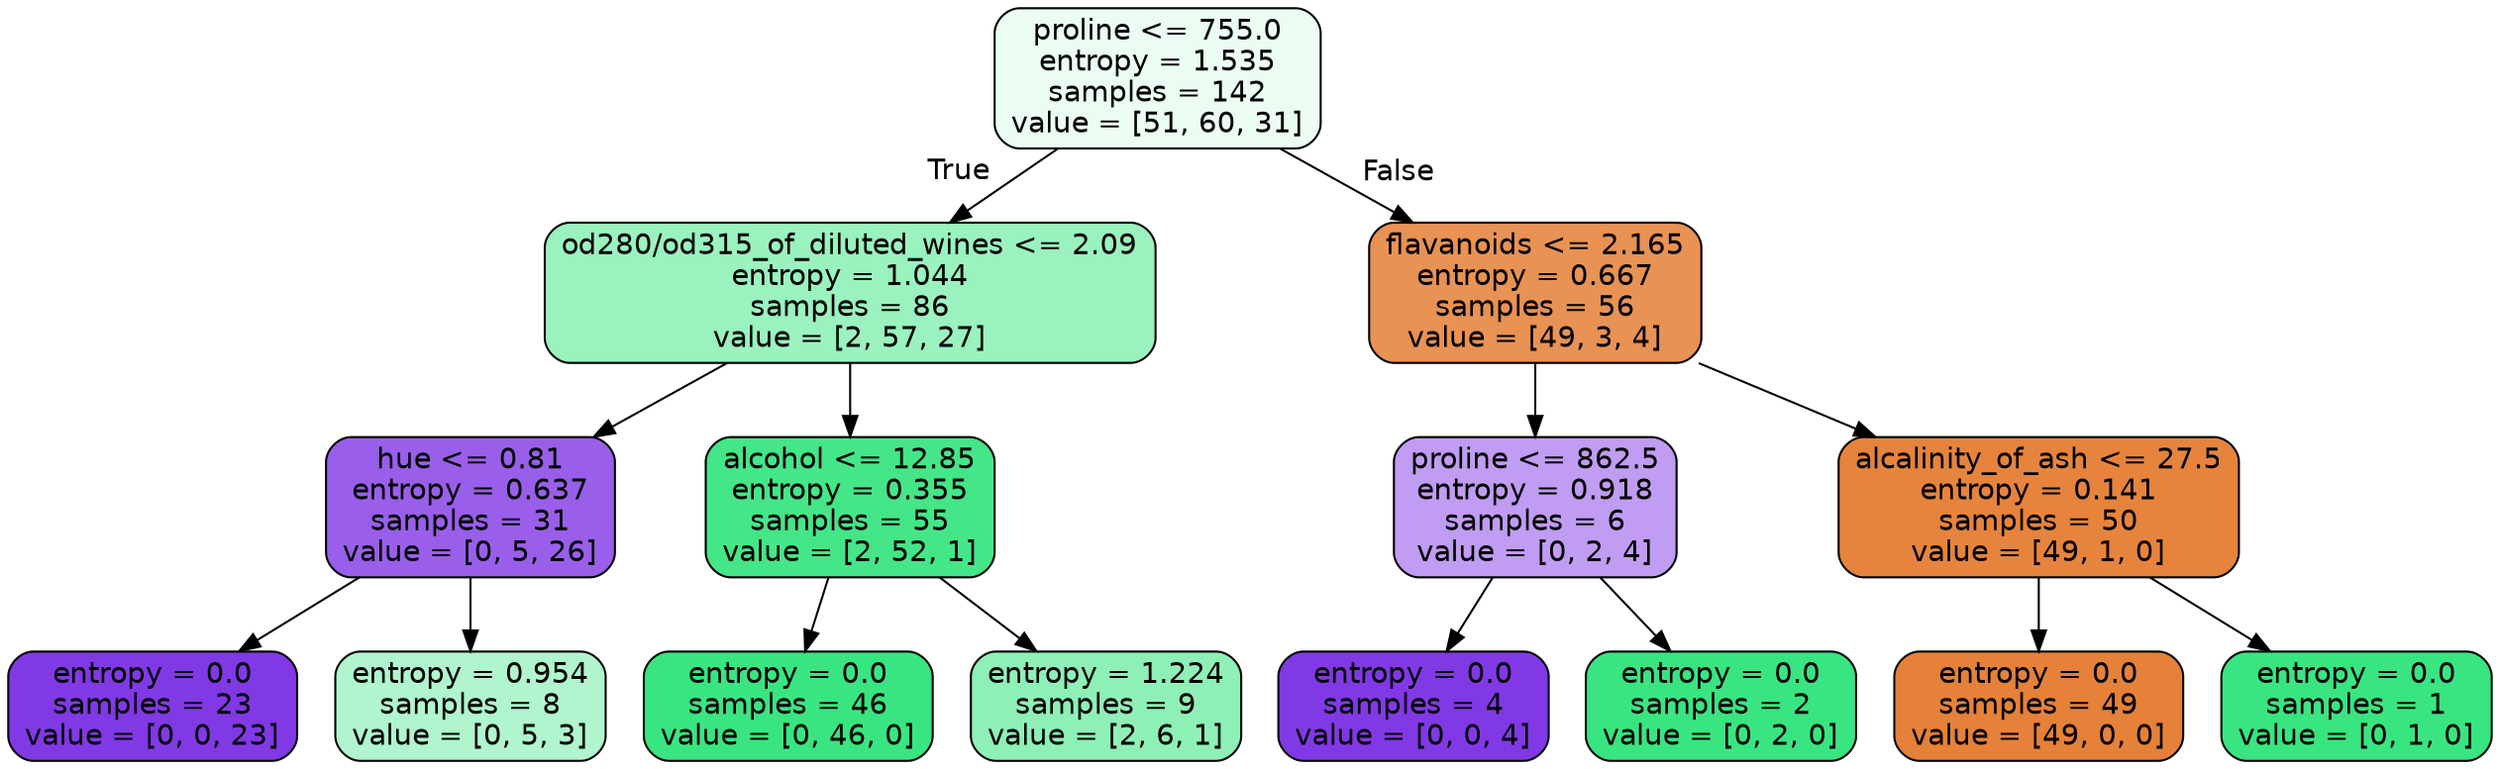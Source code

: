 digraph Tree {
node [shape=box, style="filled, rounded", color="black", fontname=helvetica] ;
edge [fontname=helvetica] ;
0 [label="proline <= 755.0\nentropy = 1.535\nsamples = 142\nvalue = [51, 60, 31]", fillcolor="#ebfcf3"] ;
1 [label="od280/od315_of_diluted_wines <= 2.09\nentropy = 1.044\nsamples = 86\nvalue = [2, 57, 27]", fillcolor="#9af2bf"] ;
0 -> 1 [labeldistance=2.5, labelangle=45, headlabel="True"] ;
2 [label="hue <= 0.81\nentropy = 0.637\nsamples = 31\nvalue = [0, 5, 26]", fillcolor="#995fea"] ;
1 -> 2 ;
3 [label="entropy = 0.0\nsamples = 23\nvalue = [0, 0, 23]", fillcolor="#8139e5"] ;
2 -> 3 ;
4 [label="entropy = 0.954\nsamples = 8\nvalue = [0, 5, 3]", fillcolor="#b0f5cd"] ;
2 -> 4 ;
5 [label="alcohol <= 12.85\nentropy = 0.355\nsamples = 55\nvalue = [2, 52, 1]", fillcolor="#44e688"] ;
1 -> 5 ;
6 [label="entropy = 0.0\nsamples = 46\nvalue = [0, 46, 0]", fillcolor="#39e581"] ;
5 -> 6 ;
7 [label="entropy = 1.224\nsamples = 9\nvalue = [2, 6, 1]", fillcolor="#8ef0b7"] ;
5 -> 7 ;
8 [label="flavanoids <= 2.165\nentropy = 0.667\nsamples = 56\nvalue = [49, 3, 4]", fillcolor="#e89254"] ;
0 -> 8 [labeldistance=2.5, labelangle=-45, headlabel="False"] ;
9 [label="proline <= 862.5\nentropy = 0.918\nsamples = 6\nvalue = [0, 2, 4]", fillcolor="#c09cf2"] ;
8 -> 9 ;
10 [label="entropy = 0.0\nsamples = 4\nvalue = [0, 0, 4]", fillcolor="#8139e5"] ;
9 -> 10 ;
11 [label="entropy = 0.0\nsamples = 2\nvalue = [0, 2, 0]", fillcolor="#39e581"] ;
9 -> 11 ;
12 [label="alcalinity_of_ash <= 27.5\nentropy = 0.141\nsamples = 50\nvalue = [49, 1, 0]", fillcolor="#e6843d"] ;
8 -> 12 ;
13 [label="entropy = 0.0\nsamples = 49\nvalue = [49, 0, 0]", fillcolor="#e58139"] ;
12 -> 13 ;
14 [label="entropy = 0.0\nsamples = 1\nvalue = [0, 1, 0]", fillcolor="#39e581"] ;
12 -> 14 ;
}
